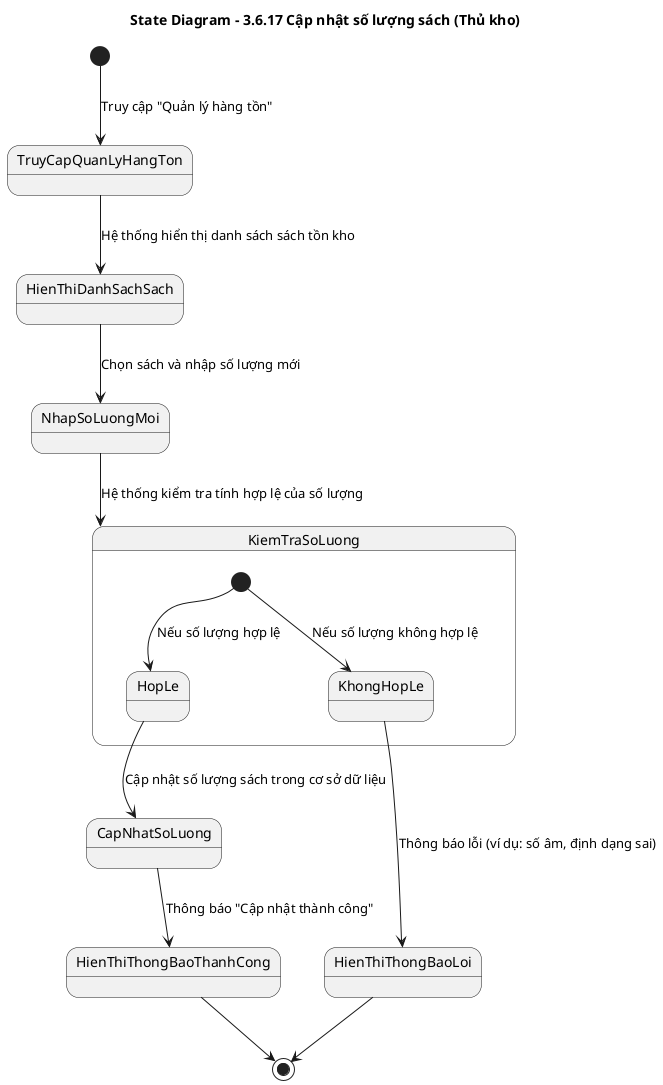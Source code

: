 @startuml
title State Diagram – 3.6.17 Cập nhật số lượng sách (Thủ kho)

[*] --> TruyCapQuanLyHangTon : Truy cập "Quản lý hàng tồn"

TruyCapQuanLyHangTon --> HienThiDanhSachSach : Hệ thống hiển thị danh sách sách tồn kho

HienThiDanhSachSach --> NhapSoLuongMoi : Chọn sách và nhập số lượng mới

NhapSoLuongMoi --> KiemTraSoLuong : Hệ thống kiểm tra tính hợp lệ của số lượng

state KiemTraSoLuong {
  [*] --> HopLe : Nếu số lượng hợp lệ
  [*] --> KhongHopLe : Nếu số lượng không hợp lệ
}

HopLe --> CapNhatSoLuong : Cập nhật số lượng sách trong cơ sở dữ liệu
CapNhatSoLuong --> HienThiThongBaoThanhCong : Thông báo "Cập nhật thành công"
HienThiThongBaoThanhCong --> [*]

KhongHopLe --> HienThiThongBaoLoi : Thông báo lỗi (ví dụ: số âm, định dạng sai)
HienThiThongBaoLoi --> [*]

@enduml
